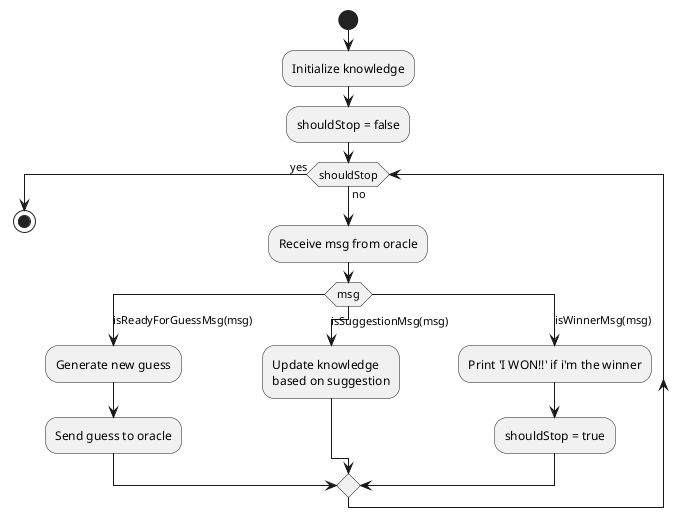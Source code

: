 @startuml runBot

start
:Initialize knowledge;
:shouldStop = false;

while (shouldStop) is (no)
    :Receive msg from oracle;
    switch (msg)
    case (isReadyForGuessMsg(msg))
        :Generate new guess;
        :Send guess to oracle;
    case (isSuggestionMsg(msg))
        :Update knowledge
        based on suggestion;
    case (isWinnerMsg(msg))
        :Print 'I WON!!' if i'm the winner;
        :shouldStop = true;
    endswitch
endwhile (yes)

stop

@enduml


